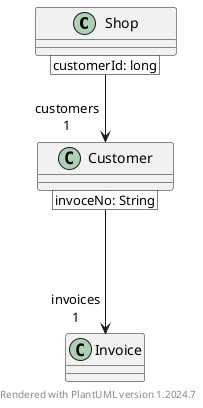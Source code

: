 @startuml
    
    ' In newer PlantUML versions we can use a UML-compliant syntax.
    ' Adding '-' characters to the association definition increases its length.
    
    Shop [customerId: long] --> "customers\n1" Customer
    Customer [invoceNo: String] ---> "invoices\n1" Invoice

footer Rendered with PlantUML version %version()
@enduml